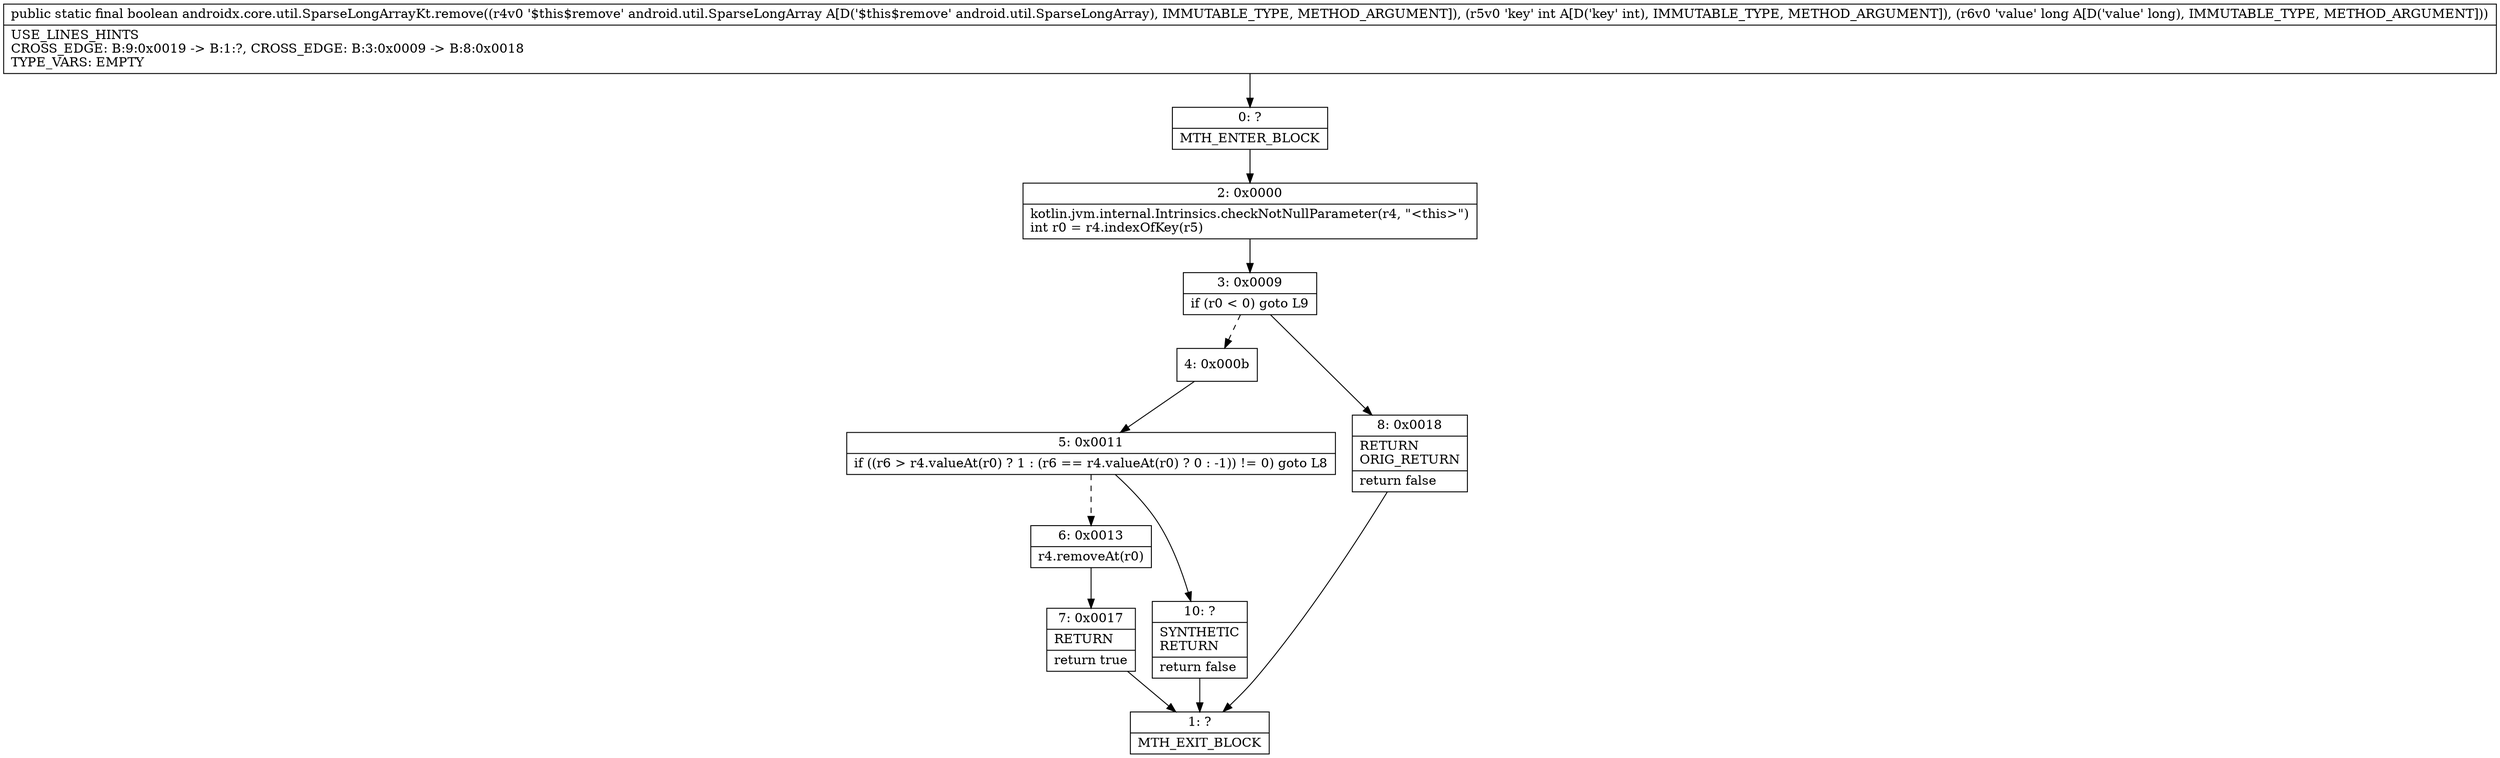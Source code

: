 digraph "CFG forandroidx.core.util.SparseLongArrayKt.remove(Landroid\/util\/SparseLongArray;IJ)Z" {
Node_0 [shape=record,label="{0\:\ ?|MTH_ENTER_BLOCK\l}"];
Node_2 [shape=record,label="{2\:\ 0x0000|kotlin.jvm.internal.Intrinsics.checkNotNullParameter(r4, \"\<this\>\")\lint r0 = r4.indexOfKey(r5)\l}"];
Node_3 [shape=record,label="{3\:\ 0x0009|if (r0 \< 0) goto L9\l}"];
Node_4 [shape=record,label="{4\:\ 0x000b}"];
Node_5 [shape=record,label="{5\:\ 0x0011|if ((r6 \> r4.valueAt(r0) ? 1 : (r6 == r4.valueAt(r0) ? 0 : \-1)) != 0) goto L8\l}"];
Node_6 [shape=record,label="{6\:\ 0x0013|r4.removeAt(r0)\l}"];
Node_7 [shape=record,label="{7\:\ 0x0017|RETURN\l|return true\l}"];
Node_1 [shape=record,label="{1\:\ ?|MTH_EXIT_BLOCK\l}"];
Node_10 [shape=record,label="{10\:\ ?|SYNTHETIC\lRETURN\l|return false\l}"];
Node_8 [shape=record,label="{8\:\ 0x0018|RETURN\lORIG_RETURN\l|return false\l}"];
MethodNode[shape=record,label="{public static final boolean androidx.core.util.SparseLongArrayKt.remove((r4v0 '$this$remove' android.util.SparseLongArray A[D('$this$remove' android.util.SparseLongArray), IMMUTABLE_TYPE, METHOD_ARGUMENT]), (r5v0 'key' int A[D('key' int), IMMUTABLE_TYPE, METHOD_ARGUMENT]), (r6v0 'value' long A[D('value' long), IMMUTABLE_TYPE, METHOD_ARGUMENT]))  | USE_LINES_HINTS\lCROSS_EDGE: B:9:0x0019 \-\> B:1:?, CROSS_EDGE: B:3:0x0009 \-\> B:8:0x0018\lTYPE_VARS: EMPTY\l}"];
MethodNode -> Node_0;Node_0 -> Node_2;
Node_2 -> Node_3;
Node_3 -> Node_4[style=dashed];
Node_3 -> Node_8;
Node_4 -> Node_5;
Node_5 -> Node_6[style=dashed];
Node_5 -> Node_10;
Node_6 -> Node_7;
Node_7 -> Node_1;
Node_10 -> Node_1;
Node_8 -> Node_1;
}

